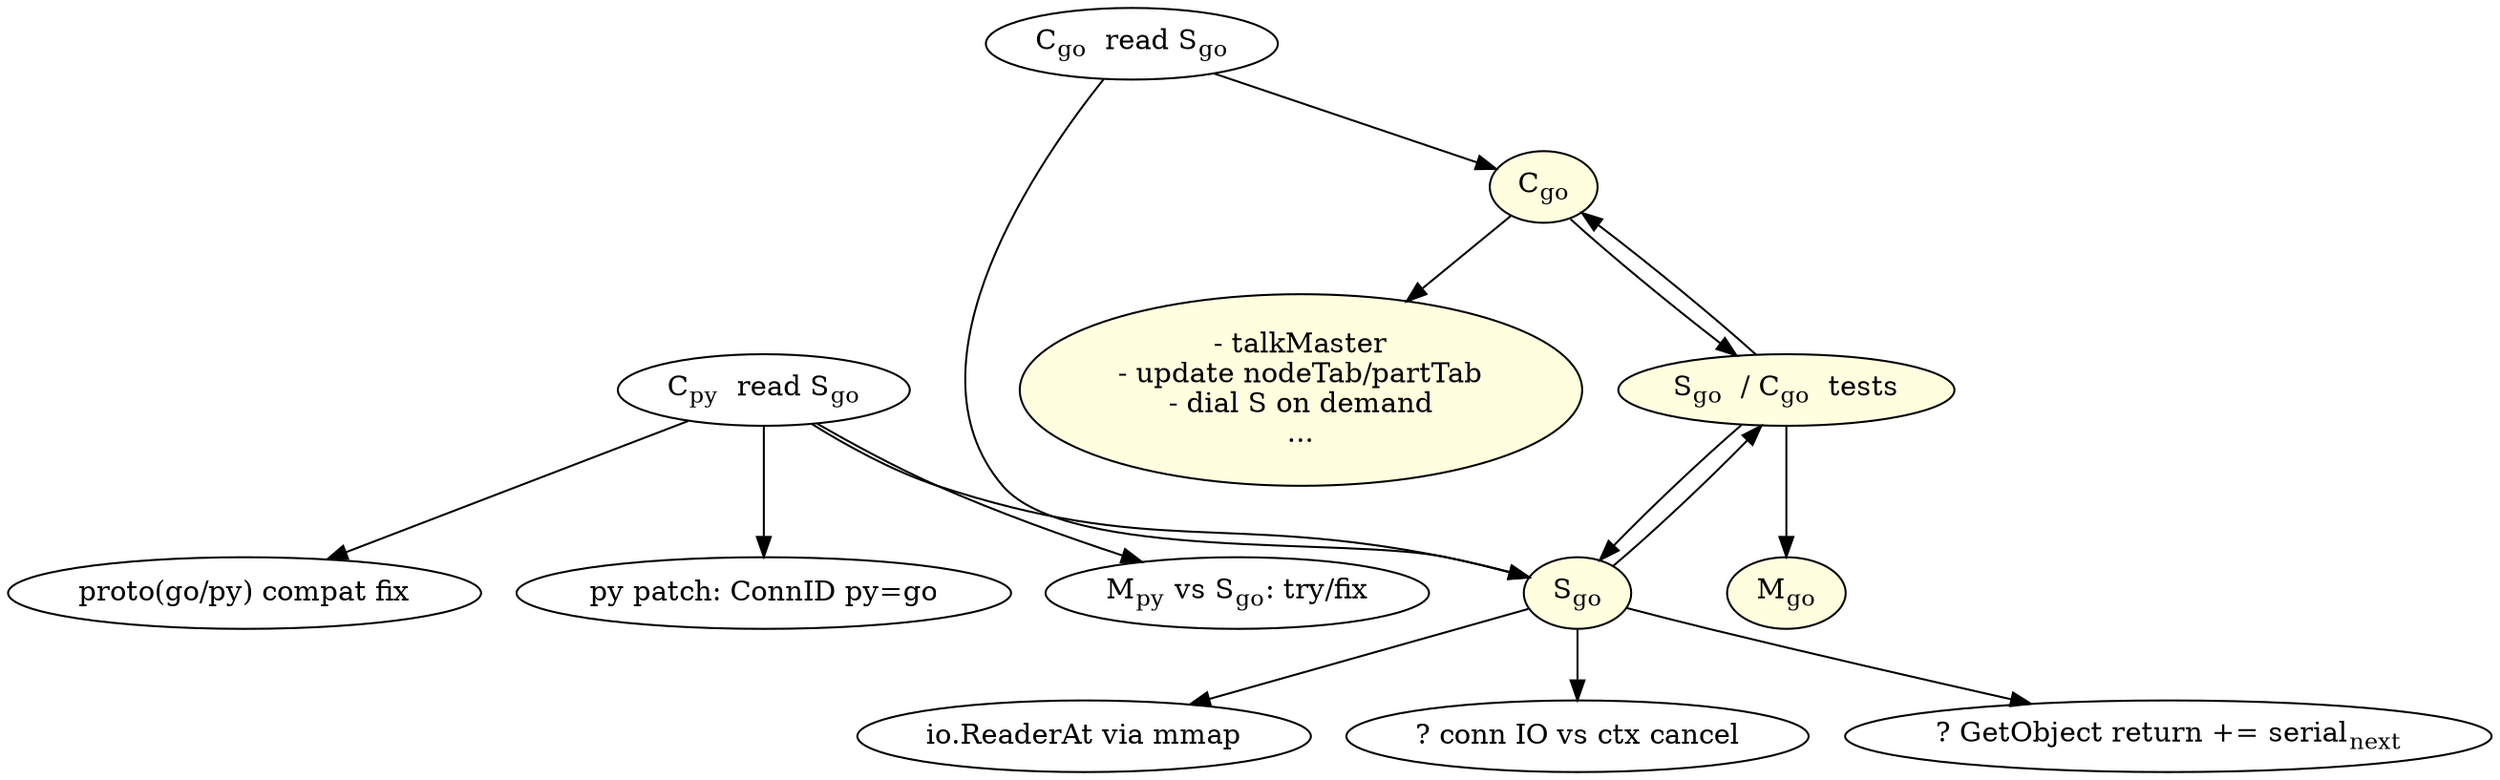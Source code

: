 digraph {
	Cgo -> SCgo_t;
	Sgo -> SCgo_t;

	SCgo_t -> Mgo;
	SCgo_t -> Sgo;
	SCgo_t -> Cgo;

	Sgo -> Mmap_go;
	Sgo -> io_cancel;
	Sgo -> load_serial_next;

	Cgo -> Cgo_tasks;

	Cpy_r_Sgo -> Sgo;
	Cpy_r_Sgo -> Protog_fix;
	Cpy_r_Sgo -> Cpy_patch;
	Cpy_r_Sgo -> Mpy_vs_Sgo;

	Cgo_r_Sgo -> Cgo;
	Cgo_r_Sgo -> Sgo;		

	Cgo		[label=<C<sub>go</sub>> style=filled fillcolor=lightyellow];
	Sgo		[label=<S<sub>go</sub>> style=filled fillcolor=lightyellow];
	Mgo		[label=<M<sub>go</sub>> style=filled fillcolor=lightyellow];
	SCgo_t		[label=<S<sub>go</sub>  / C<sub>go</sub>  tests> style=filled fillcolor=lightyellow];
	Cpy_r_Sgo	[label=<C<sub>py</sub>  read S<sub>go</sub>>];
	Cgo_r_Sgo	[label=<C<sub>go</sub>  read S<sub>go</sub>>];
	Cpy_patch	[label=<py patch: ConnID py=go>];	// C<sub>py</sub>  patch for ConnID interop. with S<sub>go</sub>>];
	Mmap_go		[label="io.ReaderAt via mmap"];
	Protog_fix	[label="proto(go/py) compat fix"];
	Mpy_vs_Sgo	[label=<M<sub>py</sub> vs S<sub>go</sub>: try/fix>];

	io_cancel		[label="? conn IO vs ctx cancel"];
	load_serial_next	[label=<? GetObject return += serial<sub>next</sub>>];

	Cgo_tasks	[label="- talkMaster\n- update nodeTab/partTab\n- dial S on demand\n..." style=filled fillcolor=lightyellow];
}
